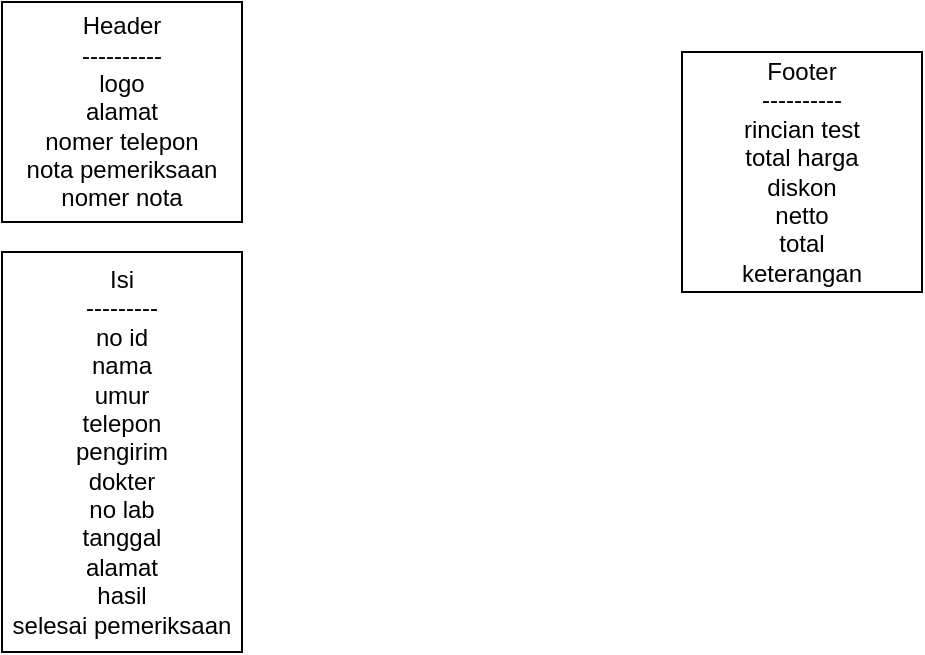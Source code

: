 <mxfile version="15.1.0" type="device"><diagram id="mWdpuqbLeP4nMF3gRA8K" name="Page-1"><mxGraphModel dx="868" dy="492" grid="1" gridSize="10" guides="1" tooltips="1" connect="1" arrows="1" fold="1" page="1" pageScale="1" pageWidth="850" pageHeight="1100" math="0" shadow="0"><root><mxCell id="0"/><mxCell id="1" parent="0"/><mxCell id="OqLxOeEQQZZ_MIxHkTmp-1" value="Header&lt;br&gt;----------&lt;br&gt;logo&lt;br&gt;alamat&lt;br&gt;nomer telepon&lt;br&gt;nota pemeriksaan&lt;br&gt;nomer nota" style="rounded=0;whiteSpace=wrap;html=1;" parent="1" vertex="1"><mxGeometry x="80" y="15" width="120" height="110" as="geometry"/></mxCell><mxCell id="OqLxOeEQQZZ_MIxHkTmp-2" value="Isi&lt;br&gt;---------&lt;br&gt;no id&lt;br&gt;nama&lt;br&gt;umur&lt;br&gt;telepon&lt;br&gt;pengirim&lt;br&gt;dokter&lt;br&gt;no lab&lt;br&gt;tanggal&lt;br&gt;alamat&lt;br&gt;hasil&lt;br&gt;selesai pemeriksaan" style="rounded=0;whiteSpace=wrap;html=1;" parent="1" vertex="1"><mxGeometry x="80" y="140" width="120" height="200" as="geometry"/></mxCell><mxCell id="OqLxOeEQQZZ_MIxHkTmp-3" value="Footer&lt;br&gt;----------&lt;br&gt;rincian test&lt;br&gt;total harga&lt;br&gt;diskon&lt;br&gt;netto&lt;br&gt;total&lt;br&gt;keterangan" style="rounded=0;whiteSpace=wrap;html=1;" parent="1" vertex="1"><mxGeometry x="420" y="40" width="120" height="120" as="geometry"/></mxCell></root></mxGraphModel></diagram></mxfile>